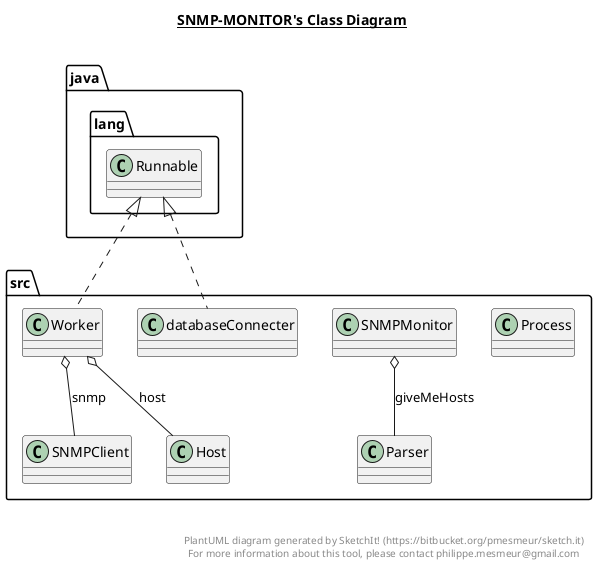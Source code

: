 @startuml

title __SNMP-MONITOR's Class Diagram__\n

  namespace src  {
    class Host {
    }
  }
  

  namespace src {
    class Parser {
    }
  }
  

  namespace src {
    class Process {
    }
  }
  

  namespace src {
    class SNMPClient {
    }
  }
  

  namespace src {
    class SNMPMonitor {
    }
  }
  

  namespace src {
    class Worker {
    }
  }
  

  namespace src {
    class databaseConnecter {
    }
  }
  

  SNMPMonitor o-- Parser : giveMeHosts
  Worker .up.|> java.lang.Runnable
  Worker o-- Host : host
  Worker o-- SNMPClient : snmp
  databaseConnecter .up.|> java.lang.Runnable


right footer


PlantUML diagram generated by SketchIt! (https://bitbucket.org/pmesmeur/sketch.it)
For more information about this tool, please contact philippe.mesmeur@gmail.com
endfooter

@enduml
